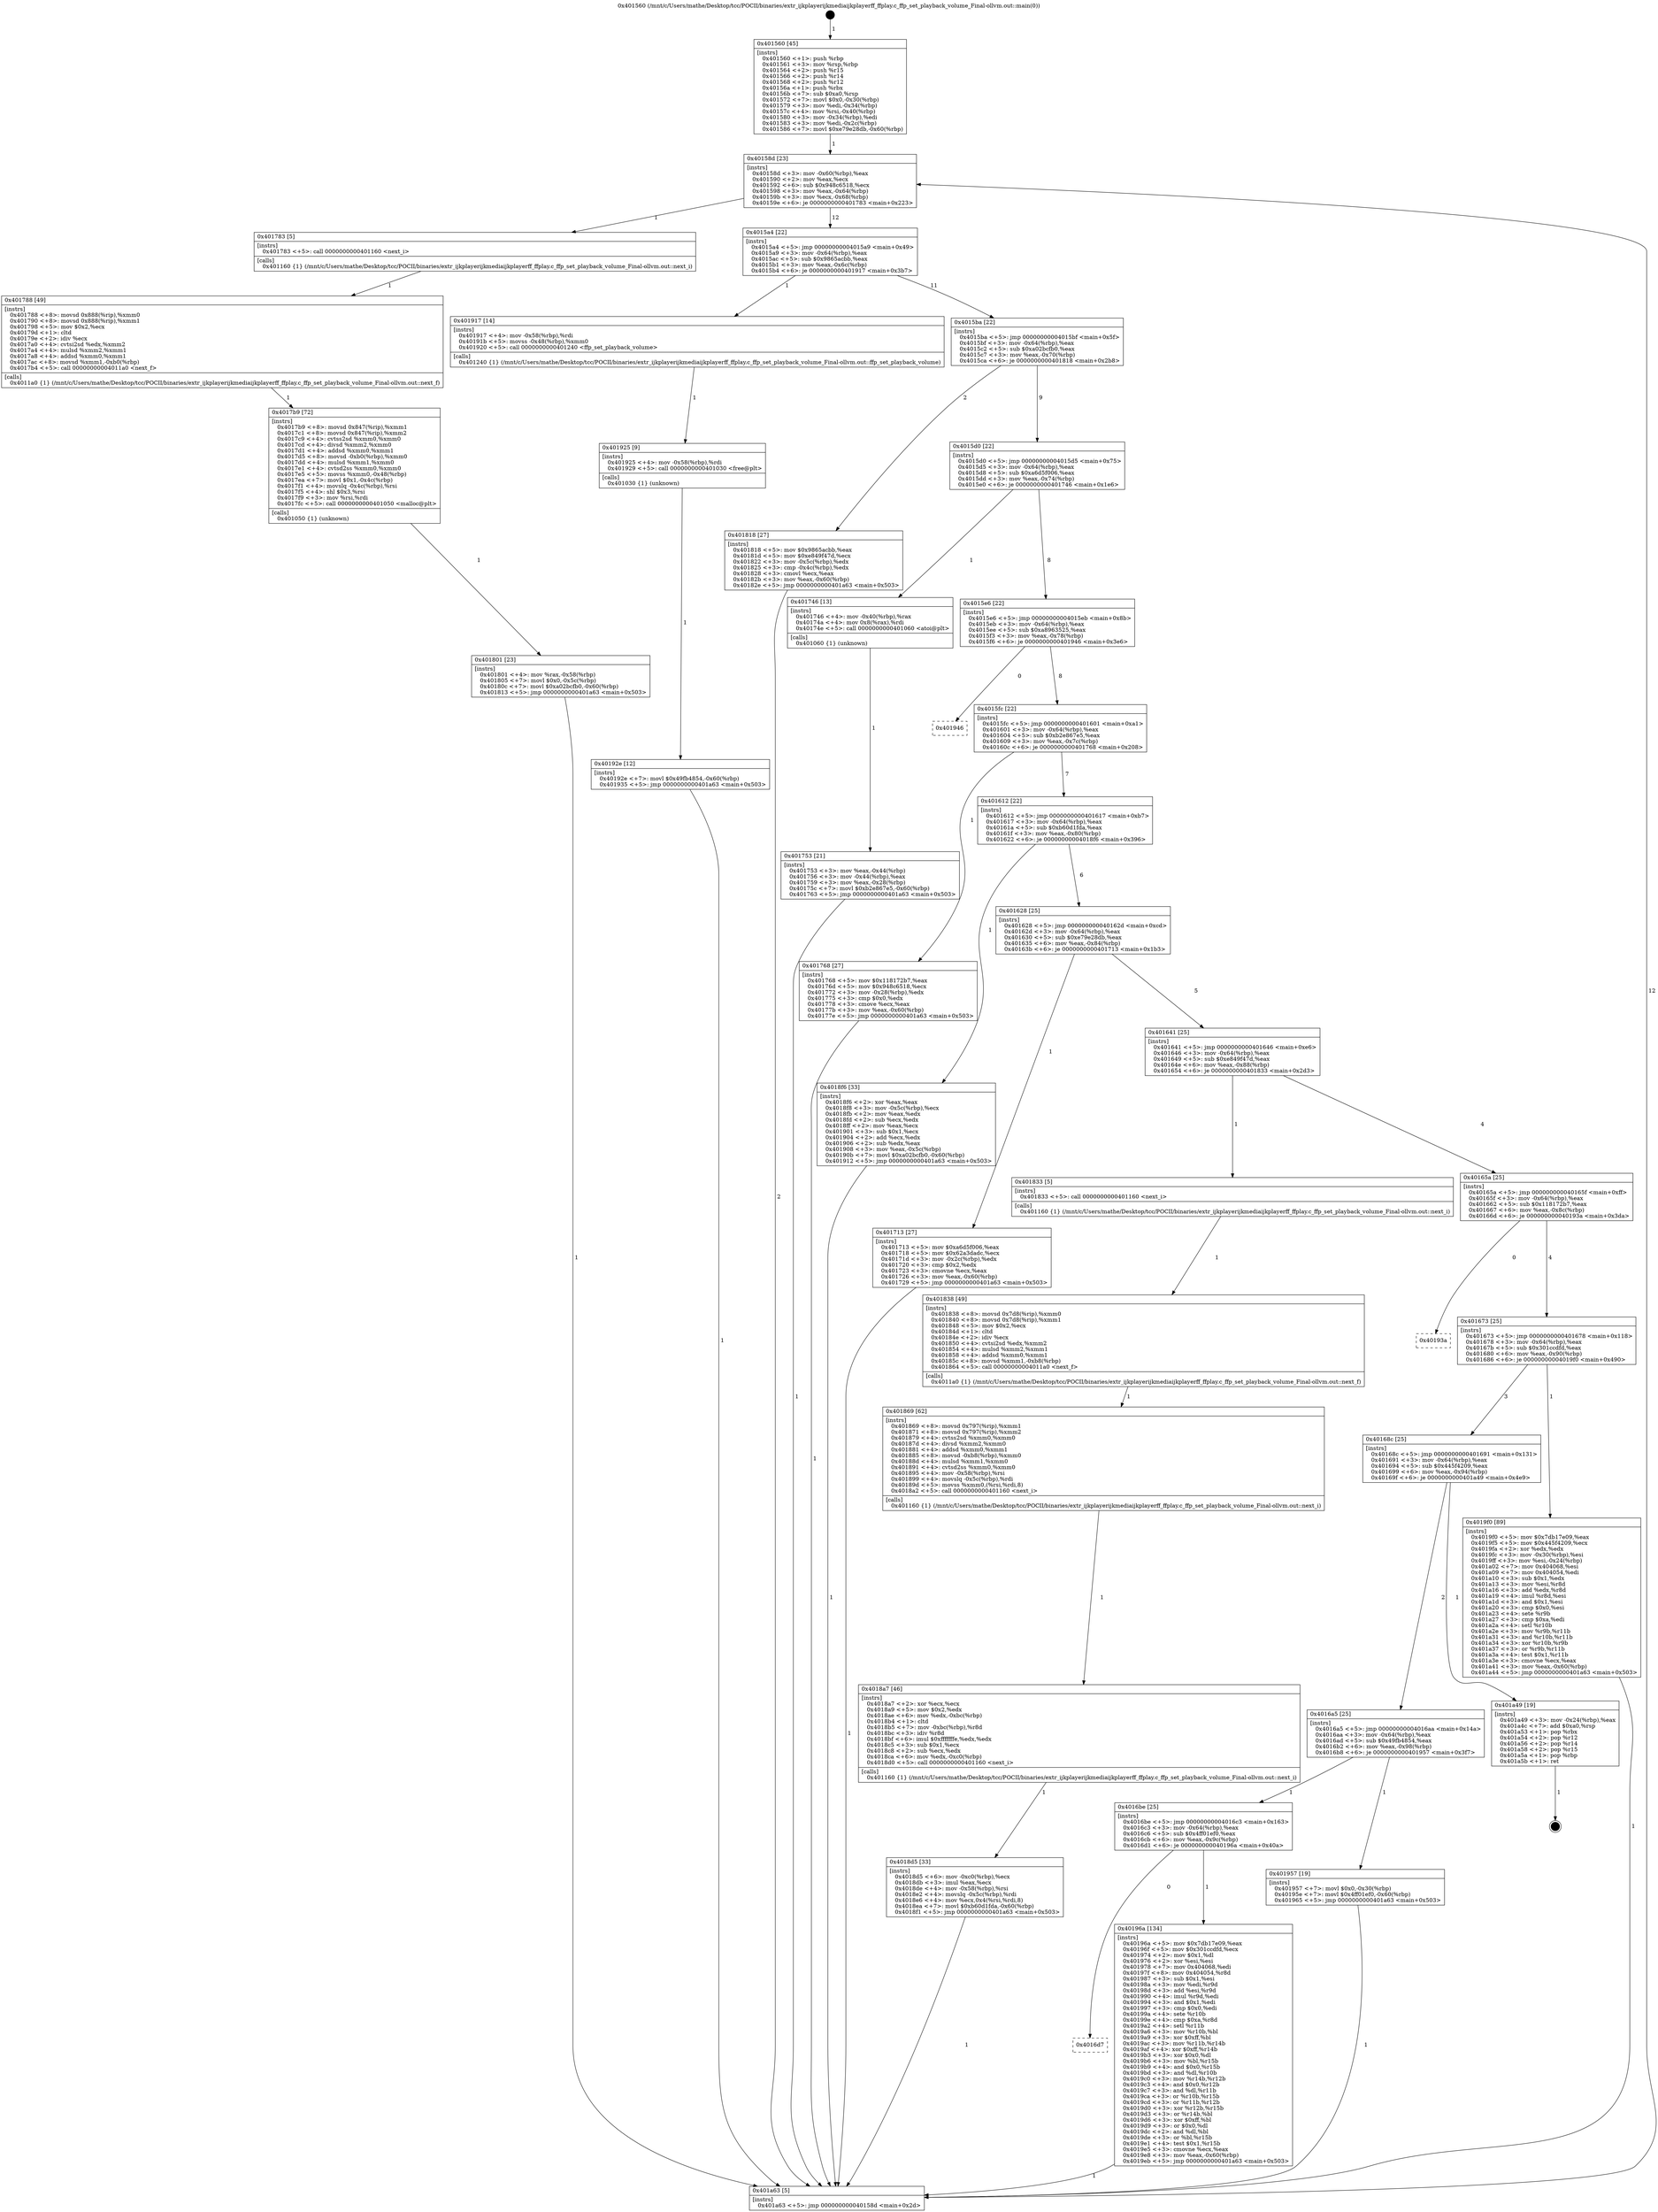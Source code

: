 digraph "0x401560" {
  label = "0x401560 (/mnt/c/Users/mathe/Desktop/tcc/POCII/binaries/extr_ijkplayerijkmediaijkplayerff_ffplay.c_ffp_set_playback_volume_Final-ollvm.out::main(0))"
  labelloc = "t"
  node[shape=record]

  Entry [label="",width=0.3,height=0.3,shape=circle,fillcolor=black,style=filled]
  "0x40158d" [label="{
     0x40158d [23]\l
     | [instrs]\l
     &nbsp;&nbsp;0x40158d \<+3\>: mov -0x60(%rbp),%eax\l
     &nbsp;&nbsp;0x401590 \<+2\>: mov %eax,%ecx\l
     &nbsp;&nbsp;0x401592 \<+6\>: sub $0x948c6518,%ecx\l
     &nbsp;&nbsp;0x401598 \<+3\>: mov %eax,-0x64(%rbp)\l
     &nbsp;&nbsp;0x40159b \<+3\>: mov %ecx,-0x68(%rbp)\l
     &nbsp;&nbsp;0x40159e \<+6\>: je 0000000000401783 \<main+0x223\>\l
  }"]
  "0x401783" [label="{
     0x401783 [5]\l
     | [instrs]\l
     &nbsp;&nbsp;0x401783 \<+5\>: call 0000000000401160 \<next_i\>\l
     | [calls]\l
     &nbsp;&nbsp;0x401160 \{1\} (/mnt/c/Users/mathe/Desktop/tcc/POCII/binaries/extr_ijkplayerijkmediaijkplayerff_ffplay.c_ffp_set_playback_volume_Final-ollvm.out::next_i)\l
  }"]
  "0x4015a4" [label="{
     0x4015a4 [22]\l
     | [instrs]\l
     &nbsp;&nbsp;0x4015a4 \<+5\>: jmp 00000000004015a9 \<main+0x49\>\l
     &nbsp;&nbsp;0x4015a9 \<+3\>: mov -0x64(%rbp),%eax\l
     &nbsp;&nbsp;0x4015ac \<+5\>: sub $0x9865acbb,%eax\l
     &nbsp;&nbsp;0x4015b1 \<+3\>: mov %eax,-0x6c(%rbp)\l
     &nbsp;&nbsp;0x4015b4 \<+6\>: je 0000000000401917 \<main+0x3b7\>\l
  }"]
  Exit [label="",width=0.3,height=0.3,shape=circle,fillcolor=black,style=filled,peripheries=2]
  "0x401917" [label="{
     0x401917 [14]\l
     | [instrs]\l
     &nbsp;&nbsp;0x401917 \<+4\>: mov -0x58(%rbp),%rdi\l
     &nbsp;&nbsp;0x40191b \<+5\>: movss -0x48(%rbp),%xmm0\l
     &nbsp;&nbsp;0x401920 \<+5\>: call 0000000000401240 \<ffp_set_playback_volume\>\l
     | [calls]\l
     &nbsp;&nbsp;0x401240 \{1\} (/mnt/c/Users/mathe/Desktop/tcc/POCII/binaries/extr_ijkplayerijkmediaijkplayerff_ffplay.c_ffp_set_playback_volume_Final-ollvm.out::ffp_set_playback_volume)\l
  }"]
  "0x4015ba" [label="{
     0x4015ba [22]\l
     | [instrs]\l
     &nbsp;&nbsp;0x4015ba \<+5\>: jmp 00000000004015bf \<main+0x5f\>\l
     &nbsp;&nbsp;0x4015bf \<+3\>: mov -0x64(%rbp),%eax\l
     &nbsp;&nbsp;0x4015c2 \<+5\>: sub $0xa02bcfb0,%eax\l
     &nbsp;&nbsp;0x4015c7 \<+3\>: mov %eax,-0x70(%rbp)\l
     &nbsp;&nbsp;0x4015ca \<+6\>: je 0000000000401818 \<main+0x2b8\>\l
  }"]
  "0x4016d7" [label="{
     0x4016d7\l
  }", style=dashed]
  "0x401818" [label="{
     0x401818 [27]\l
     | [instrs]\l
     &nbsp;&nbsp;0x401818 \<+5\>: mov $0x9865acbb,%eax\l
     &nbsp;&nbsp;0x40181d \<+5\>: mov $0xe849f47d,%ecx\l
     &nbsp;&nbsp;0x401822 \<+3\>: mov -0x5c(%rbp),%edx\l
     &nbsp;&nbsp;0x401825 \<+3\>: cmp -0x4c(%rbp),%edx\l
     &nbsp;&nbsp;0x401828 \<+3\>: cmovl %ecx,%eax\l
     &nbsp;&nbsp;0x40182b \<+3\>: mov %eax,-0x60(%rbp)\l
     &nbsp;&nbsp;0x40182e \<+5\>: jmp 0000000000401a63 \<main+0x503\>\l
  }"]
  "0x4015d0" [label="{
     0x4015d0 [22]\l
     | [instrs]\l
     &nbsp;&nbsp;0x4015d0 \<+5\>: jmp 00000000004015d5 \<main+0x75\>\l
     &nbsp;&nbsp;0x4015d5 \<+3\>: mov -0x64(%rbp),%eax\l
     &nbsp;&nbsp;0x4015d8 \<+5\>: sub $0xa6d5f006,%eax\l
     &nbsp;&nbsp;0x4015dd \<+3\>: mov %eax,-0x74(%rbp)\l
     &nbsp;&nbsp;0x4015e0 \<+6\>: je 0000000000401746 \<main+0x1e6\>\l
  }"]
  "0x40196a" [label="{
     0x40196a [134]\l
     | [instrs]\l
     &nbsp;&nbsp;0x40196a \<+5\>: mov $0x7db17e09,%eax\l
     &nbsp;&nbsp;0x40196f \<+5\>: mov $0x301ccdfd,%ecx\l
     &nbsp;&nbsp;0x401974 \<+2\>: mov $0x1,%dl\l
     &nbsp;&nbsp;0x401976 \<+2\>: xor %esi,%esi\l
     &nbsp;&nbsp;0x401978 \<+7\>: mov 0x404068,%edi\l
     &nbsp;&nbsp;0x40197f \<+8\>: mov 0x404054,%r8d\l
     &nbsp;&nbsp;0x401987 \<+3\>: sub $0x1,%esi\l
     &nbsp;&nbsp;0x40198a \<+3\>: mov %edi,%r9d\l
     &nbsp;&nbsp;0x40198d \<+3\>: add %esi,%r9d\l
     &nbsp;&nbsp;0x401990 \<+4\>: imul %r9d,%edi\l
     &nbsp;&nbsp;0x401994 \<+3\>: and $0x1,%edi\l
     &nbsp;&nbsp;0x401997 \<+3\>: cmp $0x0,%edi\l
     &nbsp;&nbsp;0x40199a \<+4\>: sete %r10b\l
     &nbsp;&nbsp;0x40199e \<+4\>: cmp $0xa,%r8d\l
     &nbsp;&nbsp;0x4019a2 \<+4\>: setl %r11b\l
     &nbsp;&nbsp;0x4019a6 \<+3\>: mov %r10b,%bl\l
     &nbsp;&nbsp;0x4019a9 \<+3\>: xor $0xff,%bl\l
     &nbsp;&nbsp;0x4019ac \<+3\>: mov %r11b,%r14b\l
     &nbsp;&nbsp;0x4019af \<+4\>: xor $0xff,%r14b\l
     &nbsp;&nbsp;0x4019b3 \<+3\>: xor $0x0,%dl\l
     &nbsp;&nbsp;0x4019b6 \<+3\>: mov %bl,%r15b\l
     &nbsp;&nbsp;0x4019b9 \<+4\>: and $0x0,%r15b\l
     &nbsp;&nbsp;0x4019bd \<+3\>: and %dl,%r10b\l
     &nbsp;&nbsp;0x4019c0 \<+3\>: mov %r14b,%r12b\l
     &nbsp;&nbsp;0x4019c3 \<+4\>: and $0x0,%r12b\l
     &nbsp;&nbsp;0x4019c7 \<+3\>: and %dl,%r11b\l
     &nbsp;&nbsp;0x4019ca \<+3\>: or %r10b,%r15b\l
     &nbsp;&nbsp;0x4019cd \<+3\>: or %r11b,%r12b\l
     &nbsp;&nbsp;0x4019d0 \<+3\>: xor %r12b,%r15b\l
     &nbsp;&nbsp;0x4019d3 \<+3\>: or %r14b,%bl\l
     &nbsp;&nbsp;0x4019d6 \<+3\>: xor $0xff,%bl\l
     &nbsp;&nbsp;0x4019d9 \<+3\>: or $0x0,%dl\l
     &nbsp;&nbsp;0x4019dc \<+2\>: and %dl,%bl\l
     &nbsp;&nbsp;0x4019de \<+3\>: or %bl,%r15b\l
     &nbsp;&nbsp;0x4019e1 \<+4\>: test $0x1,%r15b\l
     &nbsp;&nbsp;0x4019e5 \<+3\>: cmovne %ecx,%eax\l
     &nbsp;&nbsp;0x4019e8 \<+3\>: mov %eax,-0x60(%rbp)\l
     &nbsp;&nbsp;0x4019eb \<+5\>: jmp 0000000000401a63 \<main+0x503\>\l
  }"]
  "0x401746" [label="{
     0x401746 [13]\l
     | [instrs]\l
     &nbsp;&nbsp;0x401746 \<+4\>: mov -0x40(%rbp),%rax\l
     &nbsp;&nbsp;0x40174a \<+4\>: mov 0x8(%rax),%rdi\l
     &nbsp;&nbsp;0x40174e \<+5\>: call 0000000000401060 \<atoi@plt\>\l
     | [calls]\l
     &nbsp;&nbsp;0x401060 \{1\} (unknown)\l
  }"]
  "0x4015e6" [label="{
     0x4015e6 [22]\l
     | [instrs]\l
     &nbsp;&nbsp;0x4015e6 \<+5\>: jmp 00000000004015eb \<main+0x8b\>\l
     &nbsp;&nbsp;0x4015eb \<+3\>: mov -0x64(%rbp),%eax\l
     &nbsp;&nbsp;0x4015ee \<+5\>: sub $0xa8963525,%eax\l
     &nbsp;&nbsp;0x4015f3 \<+3\>: mov %eax,-0x78(%rbp)\l
     &nbsp;&nbsp;0x4015f6 \<+6\>: je 0000000000401946 \<main+0x3e6\>\l
  }"]
  "0x4016be" [label="{
     0x4016be [25]\l
     | [instrs]\l
     &nbsp;&nbsp;0x4016be \<+5\>: jmp 00000000004016c3 \<main+0x163\>\l
     &nbsp;&nbsp;0x4016c3 \<+3\>: mov -0x64(%rbp),%eax\l
     &nbsp;&nbsp;0x4016c6 \<+5\>: sub $0x4ff01ef0,%eax\l
     &nbsp;&nbsp;0x4016cb \<+6\>: mov %eax,-0x9c(%rbp)\l
     &nbsp;&nbsp;0x4016d1 \<+6\>: je 000000000040196a \<main+0x40a\>\l
  }"]
  "0x401946" [label="{
     0x401946\l
  }", style=dashed]
  "0x4015fc" [label="{
     0x4015fc [22]\l
     | [instrs]\l
     &nbsp;&nbsp;0x4015fc \<+5\>: jmp 0000000000401601 \<main+0xa1\>\l
     &nbsp;&nbsp;0x401601 \<+3\>: mov -0x64(%rbp),%eax\l
     &nbsp;&nbsp;0x401604 \<+5\>: sub $0xb2e867e5,%eax\l
     &nbsp;&nbsp;0x401609 \<+3\>: mov %eax,-0x7c(%rbp)\l
     &nbsp;&nbsp;0x40160c \<+6\>: je 0000000000401768 \<main+0x208\>\l
  }"]
  "0x401957" [label="{
     0x401957 [19]\l
     | [instrs]\l
     &nbsp;&nbsp;0x401957 \<+7\>: movl $0x0,-0x30(%rbp)\l
     &nbsp;&nbsp;0x40195e \<+7\>: movl $0x4ff01ef0,-0x60(%rbp)\l
     &nbsp;&nbsp;0x401965 \<+5\>: jmp 0000000000401a63 \<main+0x503\>\l
  }"]
  "0x401768" [label="{
     0x401768 [27]\l
     | [instrs]\l
     &nbsp;&nbsp;0x401768 \<+5\>: mov $0x118172b7,%eax\l
     &nbsp;&nbsp;0x40176d \<+5\>: mov $0x948c6518,%ecx\l
     &nbsp;&nbsp;0x401772 \<+3\>: mov -0x28(%rbp),%edx\l
     &nbsp;&nbsp;0x401775 \<+3\>: cmp $0x0,%edx\l
     &nbsp;&nbsp;0x401778 \<+3\>: cmove %ecx,%eax\l
     &nbsp;&nbsp;0x40177b \<+3\>: mov %eax,-0x60(%rbp)\l
     &nbsp;&nbsp;0x40177e \<+5\>: jmp 0000000000401a63 \<main+0x503\>\l
  }"]
  "0x401612" [label="{
     0x401612 [22]\l
     | [instrs]\l
     &nbsp;&nbsp;0x401612 \<+5\>: jmp 0000000000401617 \<main+0xb7\>\l
     &nbsp;&nbsp;0x401617 \<+3\>: mov -0x64(%rbp),%eax\l
     &nbsp;&nbsp;0x40161a \<+5\>: sub $0xb60d1fda,%eax\l
     &nbsp;&nbsp;0x40161f \<+3\>: mov %eax,-0x80(%rbp)\l
     &nbsp;&nbsp;0x401622 \<+6\>: je 00000000004018f6 \<main+0x396\>\l
  }"]
  "0x4016a5" [label="{
     0x4016a5 [25]\l
     | [instrs]\l
     &nbsp;&nbsp;0x4016a5 \<+5\>: jmp 00000000004016aa \<main+0x14a\>\l
     &nbsp;&nbsp;0x4016aa \<+3\>: mov -0x64(%rbp),%eax\l
     &nbsp;&nbsp;0x4016ad \<+5\>: sub $0x49fb4854,%eax\l
     &nbsp;&nbsp;0x4016b2 \<+6\>: mov %eax,-0x98(%rbp)\l
     &nbsp;&nbsp;0x4016b8 \<+6\>: je 0000000000401957 \<main+0x3f7\>\l
  }"]
  "0x4018f6" [label="{
     0x4018f6 [33]\l
     | [instrs]\l
     &nbsp;&nbsp;0x4018f6 \<+2\>: xor %eax,%eax\l
     &nbsp;&nbsp;0x4018f8 \<+3\>: mov -0x5c(%rbp),%ecx\l
     &nbsp;&nbsp;0x4018fb \<+2\>: mov %eax,%edx\l
     &nbsp;&nbsp;0x4018fd \<+2\>: sub %ecx,%edx\l
     &nbsp;&nbsp;0x4018ff \<+2\>: mov %eax,%ecx\l
     &nbsp;&nbsp;0x401901 \<+3\>: sub $0x1,%ecx\l
     &nbsp;&nbsp;0x401904 \<+2\>: add %ecx,%edx\l
     &nbsp;&nbsp;0x401906 \<+2\>: sub %edx,%eax\l
     &nbsp;&nbsp;0x401908 \<+3\>: mov %eax,-0x5c(%rbp)\l
     &nbsp;&nbsp;0x40190b \<+7\>: movl $0xa02bcfb0,-0x60(%rbp)\l
     &nbsp;&nbsp;0x401912 \<+5\>: jmp 0000000000401a63 \<main+0x503\>\l
  }"]
  "0x401628" [label="{
     0x401628 [25]\l
     | [instrs]\l
     &nbsp;&nbsp;0x401628 \<+5\>: jmp 000000000040162d \<main+0xcd\>\l
     &nbsp;&nbsp;0x40162d \<+3\>: mov -0x64(%rbp),%eax\l
     &nbsp;&nbsp;0x401630 \<+5\>: sub $0xe79e28db,%eax\l
     &nbsp;&nbsp;0x401635 \<+6\>: mov %eax,-0x84(%rbp)\l
     &nbsp;&nbsp;0x40163b \<+6\>: je 0000000000401713 \<main+0x1b3\>\l
  }"]
  "0x401a49" [label="{
     0x401a49 [19]\l
     | [instrs]\l
     &nbsp;&nbsp;0x401a49 \<+3\>: mov -0x24(%rbp),%eax\l
     &nbsp;&nbsp;0x401a4c \<+7\>: add $0xa0,%rsp\l
     &nbsp;&nbsp;0x401a53 \<+1\>: pop %rbx\l
     &nbsp;&nbsp;0x401a54 \<+2\>: pop %r12\l
     &nbsp;&nbsp;0x401a56 \<+2\>: pop %r14\l
     &nbsp;&nbsp;0x401a58 \<+2\>: pop %r15\l
     &nbsp;&nbsp;0x401a5a \<+1\>: pop %rbp\l
     &nbsp;&nbsp;0x401a5b \<+1\>: ret\l
  }"]
  "0x401713" [label="{
     0x401713 [27]\l
     | [instrs]\l
     &nbsp;&nbsp;0x401713 \<+5\>: mov $0xa6d5f006,%eax\l
     &nbsp;&nbsp;0x401718 \<+5\>: mov $0x62a3dadc,%ecx\l
     &nbsp;&nbsp;0x40171d \<+3\>: mov -0x2c(%rbp),%edx\l
     &nbsp;&nbsp;0x401720 \<+3\>: cmp $0x2,%edx\l
     &nbsp;&nbsp;0x401723 \<+3\>: cmovne %ecx,%eax\l
     &nbsp;&nbsp;0x401726 \<+3\>: mov %eax,-0x60(%rbp)\l
     &nbsp;&nbsp;0x401729 \<+5\>: jmp 0000000000401a63 \<main+0x503\>\l
  }"]
  "0x401641" [label="{
     0x401641 [25]\l
     | [instrs]\l
     &nbsp;&nbsp;0x401641 \<+5\>: jmp 0000000000401646 \<main+0xe6\>\l
     &nbsp;&nbsp;0x401646 \<+3\>: mov -0x64(%rbp),%eax\l
     &nbsp;&nbsp;0x401649 \<+5\>: sub $0xe849f47d,%eax\l
     &nbsp;&nbsp;0x40164e \<+6\>: mov %eax,-0x88(%rbp)\l
     &nbsp;&nbsp;0x401654 \<+6\>: je 0000000000401833 \<main+0x2d3\>\l
  }"]
  "0x401a63" [label="{
     0x401a63 [5]\l
     | [instrs]\l
     &nbsp;&nbsp;0x401a63 \<+5\>: jmp 000000000040158d \<main+0x2d\>\l
  }"]
  "0x401560" [label="{
     0x401560 [45]\l
     | [instrs]\l
     &nbsp;&nbsp;0x401560 \<+1\>: push %rbp\l
     &nbsp;&nbsp;0x401561 \<+3\>: mov %rsp,%rbp\l
     &nbsp;&nbsp;0x401564 \<+2\>: push %r15\l
     &nbsp;&nbsp;0x401566 \<+2\>: push %r14\l
     &nbsp;&nbsp;0x401568 \<+2\>: push %r12\l
     &nbsp;&nbsp;0x40156a \<+1\>: push %rbx\l
     &nbsp;&nbsp;0x40156b \<+7\>: sub $0xa0,%rsp\l
     &nbsp;&nbsp;0x401572 \<+7\>: movl $0x0,-0x30(%rbp)\l
     &nbsp;&nbsp;0x401579 \<+3\>: mov %edi,-0x34(%rbp)\l
     &nbsp;&nbsp;0x40157c \<+4\>: mov %rsi,-0x40(%rbp)\l
     &nbsp;&nbsp;0x401580 \<+3\>: mov -0x34(%rbp),%edi\l
     &nbsp;&nbsp;0x401583 \<+3\>: mov %edi,-0x2c(%rbp)\l
     &nbsp;&nbsp;0x401586 \<+7\>: movl $0xe79e28db,-0x60(%rbp)\l
  }"]
  "0x401753" [label="{
     0x401753 [21]\l
     | [instrs]\l
     &nbsp;&nbsp;0x401753 \<+3\>: mov %eax,-0x44(%rbp)\l
     &nbsp;&nbsp;0x401756 \<+3\>: mov -0x44(%rbp),%eax\l
     &nbsp;&nbsp;0x401759 \<+3\>: mov %eax,-0x28(%rbp)\l
     &nbsp;&nbsp;0x40175c \<+7\>: movl $0xb2e867e5,-0x60(%rbp)\l
     &nbsp;&nbsp;0x401763 \<+5\>: jmp 0000000000401a63 \<main+0x503\>\l
  }"]
  "0x401788" [label="{
     0x401788 [49]\l
     | [instrs]\l
     &nbsp;&nbsp;0x401788 \<+8\>: movsd 0x888(%rip),%xmm0\l
     &nbsp;&nbsp;0x401790 \<+8\>: movsd 0x888(%rip),%xmm1\l
     &nbsp;&nbsp;0x401798 \<+5\>: mov $0x2,%ecx\l
     &nbsp;&nbsp;0x40179d \<+1\>: cltd\l
     &nbsp;&nbsp;0x40179e \<+2\>: idiv %ecx\l
     &nbsp;&nbsp;0x4017a0 \<+4\>: cvtsi2sd %edx,%xmm2\l
     &nbsp;&nbsp;0x4017a4 \<+4\>: mulsd %xmm2,%xmm1\l
     &nbsp;&nbsp;0x4017a8 \<+4\>: addsd %xmm0,%xmm1\l
     &nbsp;&nbsp;0x4017ac \<+8\>: movsd %xmm1,-0xb0(%rbp)\l
     &nbsp;&nbsp;0x4017b4 \<+5\>: call 00000000004011a0 \<next_f\>\l
     | [calls]\l
     &nbsp;&nbsp;0x4011a0 \{1\} (/mnt/c/Users/mathe/Desktop/tcc/POCII/binaries/extr_ijkplayerijkmediaijkplayerff_ffplay.c_ffp_set_playback_volume_Final-ollvm.out::next_f)\l
  }"]
  "0x4017b9" [label="{
     0x4017b9 [72]\l
     | [instrs]\l
     &nbsp;&nbsp;0x4017b9 \<+8\>: movsd 0x847(%rip),%xmm1\l
     &nbsp;&nbsp;0x4017c1 \<+8\>: movsd 0x847(%rip),%xmm2\l
     &nbsp;&nbsp;0x4017c9 \<+4\>: cvtss2sd %xmm0,%xmm0\l
     &nbsp;&nbsp;0x4017cd \<+4\>: divsd %xmm2,%xmm0\l
     &nbsp;&nbsp;0x4017d1 \<+4\>: addsd %xmm0,%xmm1\l
     &nbsp;&nbsp;0x4017d5 \<+8\>: movsd -0xb0(%rbp),%xmm0\l
     &nbsp;&nbsp;0x4017dd \<+4\>: mulsd %xmm1,%xmm0\l
     &nbsp;&nbsp;0x4017e1 \<+4\>: cvtsd2ss %xmm0,%xmm0\l
     &nbsp;&nbsp;0x4017e5 \<+5\>: movss %xmm0,-0x48(%rbp)\l
     &nbsp;&nbsp;0x4017ea \<+7\>: movl $0x1,-0x4c(%rbp)\l
     &nbsp;&nbsp;0x4017f1 \<+4\>: movslq -0x4c(%rbp),%rsi\l
     &nbsp;&nbsp;0x4017f5 \<+4\>: shl $0x3,%rsi\l
     &nbsp;&nbsp;0x4017f9 \<+3\>: mov %rsi,%rdi\l
     &nbsp;&nbsp;0x4017fc \<+5\>: call 0000000000401050 \<malloc@plt\>\l
     | [calls]\l
     &nbsp;&nbsp;0x401050 \{1\} (unknown)\l
  }"]
  "0x401801" [label="{
     0x401801 [23]\l
     | [instrs]\l
     &nbsp;&nbsp;0x401801 \<+4\>: mov %rax,-0x58(%rbp)\l
     &nbsp;&nbsp;0x401805 \<+7\>: movl $0x0,-0x5c(%rbp)\l
     &nbsp;&nbsp;0x40180c \<+7\>: movl $0xa02bcfb0,-0x60(%rbp)\l
     &nbsp;&nbsp;0x401813 \<+5\>: jmp 0000000000401a63 \<main+0x503\>\l
  }"]
  "0x40168c" [label="{
     0x40168c [25]\l
     | [instrs]\l
     &nbsp;&nbsp;0x40168c \<+5\>: jmp 0000000000401691 \<main+0x131\>\l
     &nbsp;&nbsp;0x401691 \<+3\>: mov -0x64(%rbp),%eax\l
     &nbsp;&nbsp;0x401694 \<+5\>: sub $0x445f4209,%eax\l
     &nbsp;&nbsp;0x401699 \<+6\>: mov %eax,-0x94(%rbp)\l
     &nbsp;&nbsp;0x40169f \<+6\>: je 0000000000401a49 \<main+0x4e9\>\l
  }"]
  "0x401833" [label="{
     0x401833 [5]\l
     | [instrs]\l
     &nbsp;&nbsp;0x401833 \<+5\>: call 0000000000401160 \<next_i\>\l
     | [calls]\l
     &nbsp;&nbsp;0x401160 \{1\} (/mnt/c/Users/mathe/Desktop/tcc/POCII/binaries/extr_ijkplayerijkmediaijkplayerff_ffplay.c_ffp_set_playback_volume_Final-ollvm.out::next_i)\l
  }"]
  "0x40165a" [label="{
     0x40165a [25]\l
     | [instrs]\l
     &nbsp;&nbsp;0x40165a \<+5\>: jmp 000000000040165f \<main+0xff\>\l
     &nbsp;&nbsp;0x40165f \<+3\>: mov -0x64(%rbp),%eax\l
     &nbsp;&nbsp;0x401662 \<+5\>: sub $0x118172b7,%eax\l
     &nbsp;&nbsp;0x401667 \<+6\>: mov %eax,-0x8c(%rbp)\l
     &nbsp;&nbsp;0x40166d \<+6\>: je 000000000040193a \<main+0x3da\>\l
  }"]
  "0x401838" [label="{
     0x401838 [49]\l
     | [instrs]\l
     &nbsp;&nbsp;0x401838 \<+8\>: movsd 0x7d8(%rip),%xmm0\l
     &nbsp;&nbsp;0x401840 \<+8\>: movsd 0x7d8(%rip),%xmm1\l
     &nbsp;&nbsp;0x401848 \<+5\>: mov $0x2,%ecx\l
     &nbsp;&nbsp;0x40184d \<+1\>: cltd\l
     &nbsp;&nbsp;0x40184e \<+2\>: idiv %ecx\l
     &nbsp;&nbsp;0x401850 \<+4\>: cvtsi2sd %edx,%xmm2\l
     &nbsp;&nbsp;0x401854 \<+4\>: mulsd %xmm2,%xmm1\l
     &nbsp;&nbsp;0x401858 \<+4\>: addsd %xmm0,%xmm1\l
     &nbsp;&nbsp;0x40185c \<+8\>: movsd %xmm1,-0xb8(%rbp)\l
     &nbsp;&nbsp;0x401864 \<+5\>: call 00000000004011a0 \<next_f\>\l
     | [calls]\l
     &nbsp;&nbsp;0x4011a0 \{1\} (/mnt/c/Users/mathe/Desktop/tcc/POCII/binaries/extr_ijkplayerijkmediaijkplayerff_ffplay.c_ffp_set_playback_volume_Final-ollvm.out::next_f)\l
  }"]
  "0x401869" [label="{
     0x401869 [62]\l
     | [instrs]\l
     &nbsp;&nbsp;0x401869 \<+8\>: movsd 0x797(%rip),%xmm1\l
     &nbsp;&nbsp;0x401871 \<+8\>: movsd 0x797(%rip),%xmm2\l
     &nbsp;&nbsp;0x401879 \<+4\>: cvtss2sd %xmm0,%xmm0\l
     &nbsp;&nbsp;0x40187d \<+4\>: divsd %xmm2,%xmm0\l
     &nbsp;&nbsp;0x401881 \<+4\>: addsd %xmm0,%xmm1\l
     &nbsp;&nbsp;0x401885 \<+8\>: movsd -0xb8(%rbp),%xmm0\l
     &nbsp;&nbsp;0x40188d \<+4\>: mulsd %xmm1,%xmm0\l
     &nbsp;&nbsp;0x401891 \<+4\>: cvtsd2ss %xmm0,%xmm0\l
     &nbsp;&nbsp;0x401895 \<+4\>: mov -0x58(%rbp),%rsi\l
     &nbsp;&nbsp;0x401899 \<+4\>: movslq -0x5c(%rbp),%rdi\l
     &nbsp;&nbsp;0x40189d \<+5\>: movss %xmm0,(%rsi,%rdi,8)\l
     &nbsp;&nbsp;0x4018a2 \<+5\>: call 0000000000401160 \<next_i\>\l
     | [calls]\l
     &nbsp;&nbsp;0x401160 \{1\} (/mnt/c/Users/mathe/Desktop/tcc/POCII/binaries/extr_ijkplayerijkmediaijkplayerff_ffplay.c_ffp_set_playback_volume_Final-ollvm.out::next_i)\l
  }"]
  "0x4018a7" [label="{
     0x4018a7 [46]\l
     | [instrs]\l
     &nbsp;&nbsp;0x4018a7 \<+2\>: xor %ecx,%ecx\l
     &nbsp;&nbsp;0x4018a9 \<+5\>: mov $0x2,%edx\l
     &nbsp;&nbsp;0x4018ae \<+6\>: mov %edx,-0xbc(%rbp)\l
     &nbsp;&nbsp;0x4018b4 \<+1\>: cltd\l
     &nbsp;&nbsp;0x4018b5 \<+7\>: mov -0xbc(%rbp),%r8d\l
     &nbsp;&nbsp;0x4018bc \<+3\>: idiv %r8d\l
     &nbsp;&nbsp;0x4018bf \<+6\>: imul $0xfffffffe,%edx,%edx\l
     &nbsp;&nbsp;0x4018c5 \<+3\>: sub $0x1,%ecx\l
     &nbsp;&nbsp;0x4018c8 \<+2\>: sub %ecx,%edx\l
     &nbsp;&nbsp;0x4018ca \<+6\>: mov %edx,-0xc0(%rbp)\l
     &nbsp;&nbsp;0x4018d0 \<+5\>: call 0000000000401160 \<next_i\>\l
     | [calls]\l
     &nbsp;&nbsp;0x401160 \{1\} (/mnt/c/Users/mathe/Desktop/tcc/POCII/binaries/extr_ijkplayerijkmediaijkplayerff_ffplay.c_ffp_set_playback_volume_Final-ollvm.out::next_i)\l
  }"]
  "0x4018d5" [label="{
     0x4018d5 [33]\l
     | [instrs]\l
     &nbsp;&nbsp;0x4018d5 \<+6\>: mov -0xc0(%rbp),%ecx\l
     &nbsp;&nbsp;0x4018db \<+3\>: imul %eax,%ecx\l
     &nbsp;&nbsp;0x4018de \<+4\>: mov -0x58(%rbp),%rsi\l
     &nbsp;&nbsp;0x4018e2 \<+4\>: movslq -0x5c(%rbp),%rdi\l
     &nbsp;&nbsp;0x4018e6 \<+4\>: mov %ecx,0x4(%rsi,%rdi,8)\l
     &nbsp;&nbsp;0x4018ea \<+7\>: movl $0xb60d1fda,-0x60(%rbp)\l
     &nbsp;&nbsp;0x4018f1 \<+5\>: jmp 0000000000401a63 \<main+0x503\>\l
  }"]
  "0x401925" [label="{
     0x401925 [9]\l
     | [instrs]\l
     &nbsp;&nbsp;0x401925 \<+4\>: mov -0x58(%rbp),%rdi\l
     &nbsp;&nbsp;0x401929 \<+5\>: call 0000000000401030 \<free@plt\>\l
     | [calls]\l
     &nbsp;&nbsp;0x401030 \{1\} (unknown)\l
  }"]
  "0x40192e" [label="{
     0x40192e [12]\l
     | [instrs]\l
     &nbsp;&nbsp;0x40192e \<+7\>: movl $0x49fb4854,-0x60(%rbp)\l
     &nbsp;&nbsp;0x401935 \<+5\>: jmp 0000000000401a63 \<main+0x503\>\l
  }"]
  "0x4019f0" [label="{
     0x4019f0 [89]\l
     | [instrs]\l
     &nbsp;&nbsp;0x4019f0 \<+5\>: mov $0x7db17e09,%eax\l
     &nbsp;&nbsp;0x4019f5 \<+5\>: mov $0x445f4209,%ecx\l
     &nbsp;&nbsp;0x4019fa \<+2\>: xor %edx,%edx\l
     &nbsp;&nbsp;0x4019fc \<+3\>: mov -0x30(%rbp),%esi\l
     &nbsp;&nbsp;0x4019ff \<+3\>: mov %esi,-0x24(%rbp)\l
     &nbsp;&nbsp;0x401a02 \<+7\>: mov 0x404068,%esi\l
     &nbsp;&nbsp;0x401a09 \<+7\>: mov 0x404054,%edi\l
     &nbsp;&nbsp;0x401a10 \<+3\>: sub $0x1,%edx\l
     &nbsp;&nbsp;0x401a13 \<+3\>: mov %esi,%r8d\l
     &nbsp;&nbsp;0x401a16 \<+3\>: add %edx,%r8d\l
     &nbsp;&nbsp;0x401a19 \<+4\>: imul %r8d,%esi\l
     &nbsp;&nbsp;0x401a1d \<+3\>: and $0x1,%esi\l
     &nbsp;&nbsp;0x401a20 \<+3\>: cmp $0x0,%esi\l
     &nbsp;&nbsp;0x401a23 \<+4\>: sete %r9b\l
     &nbsp;&nbsp;0x401a27 \<+3\>: cmp $0xa,%edi\l
     &nbsp;&nbsp;0x401a2a \<+4\>: setl %r10b\l
     &nbsp;&nbsp;0x401a2e \<+3\>: mov %r9b,%r11b\l
     &nbsp;&nbsp;0x401a31 \<+3\>: and %r10b,%r11b\l
     &nbsp;&nbsp;0x401a34 \<+3\>: xor %r10b,%r9b\l
     &nbsp;&nbsp;0x401a37 \<+3\>: or %r9b,%r11b\l
     &nbsp;&nbsp;0x401a3a \<+4\>: test $0x1,%r11b\l
     &nbsp;&nbsp;0x401a3e \<+3\>: cmovne %ecx,%eax\l
     &nbsp;&nbsp;0x401a41 \<+3\>: mov %eax,-0x60(%rbp)\l
     &nbsp;&nbsp;0x401a44 \<+5\>: jmp 0000000000401a63 \<main+0x503\>\l
  }"]
  "0x40193a" [label="{
     0x40193a\l
  }", style=dashed]
  "0x401673" [label="{
     0x401673 [25]\l
     | [instrs]\l
     &nbsp;&nbsp;0x401673 \<+5\>: jmp 0000000000401678 \<main+0x118\>\l
     &nbsp;&nbsp;0x401678 \<+3\>: mov -0x64(%rbp),%eax\l
     &nbsp;&nbsp;0x40167b \<+5\>: sub $0x301ccdfd,%eax\l
     &nbsp;&nbsp;0x401680 \<+6\>: mov %eax,-0x90(%rbp)\l
     &nbsp;&nbsp;0x401686 \<+6\>: je 00000000004019f0 \<main+0x490\>\l
  }"]
  Entry -> "0x401560" [label=" 1"]
  "0x40158d" -> "0x401783" [label=" 1"]
  "0x40158d" -> "0x4015a4" [label=" 12"]
  "0x401a49" -> Exit [label=" 1"]
  "0x4015a4" -> "0x401917" [label=" 1"]
  "0x4015a4" -> "0x4015ba" [label=" 11"]
  "0x4019f0" -> "0x401a63" [label=" 1"]
  "0x4015ba" -> "0x401818" [label=" 2"]
  "0x4015ba" -> "0x4015d0" [label=" 9"]
  "0x40196a" -> "0x401a63" [label=" 1"]
  "0x4015d0" -> "0x401746" [label=" 1"]
  "0x4015d0" -> "0x4015e6" [label=" 8"]
  "0x4016be" -> "0x4016d7" [label=" 0"]
  "0x4015e6" -> "0x401946" [label=" 0"]
  "0x4015e6" -> "0x4015fc" [label=" 8"]
  "0x4016be" -> "0x40196a" [label=" 1"]
  "0x4015fc" -> "0x401768" [label=" 1"]
  "0x4015fc" -> "0x401612" [label=" 7"]
  "0x401957" -> "0x401a63" [label=" 1"]
  "0x401612" -> "0x4018f6" [label=" 1"]
  "0x401612" -> "0x401628" [label=" 6"]
  "0x4016a5" -> "0x401957" [label=" 1"]
  "0x401628" -> "0x401713" [label=" 1"]
  "0x401628" -> "0x401641" [label=" 5"]
  "0x401713" -> "0x401a63" [label=" 1"]
  "0x401560" -> "0x40158d" [label=" 1"]
  "0x401a63" -> "0x40158d" [label=" 12"]
  "0x401746" -> "0x401753" [label=" 1"]
  "0x401753" -> "0x401a63" [label=" 1"]
  "0x401768" -> "0x401a63" [label=" 1"]
  "0x401783" -> "0x401788" [label=" 1"]
  "0x401788" -> "0x4017b9" [label=" 1"]
  "0x4017b9" -> "0x401801" [label=" 1"]
  "0x401801" -> "0x401a63" [label=" 1"]
  "0x401818" -> "0x401a63" [label=" 2"]
  "0x4016a5" -> "0x4016be" [label=" 1"]
  "0x401641" -> "0x401833" [label=" 1"]
  "0x401641" -> "0x40165a" [label=" 4"]
  "0x401833" -> "0x401838" [label=" 1"]
  "0x401838" -> "0x401869" [label=" 1"]
  "0x401869" -> "0x4018a7" [label=" 1"]
  "0x4018a7" -> "0x4018d5" [label=" 1"]
  "0x4018d5" -> "0x401a63" [label=" 1"]
  "0x4018f6" -> "0x401a63" [label=" 1"]
  "0x401917" -> "0x401925" [label=" 1"]
  "0x401925" -> "0x40192e" [label=" 1"]
  "0x40192e" -> "0x401a63" [label=" 1"]
  "0x40168c" -> "0x401a49" [label=" 1"]
  "0x40165a" -> "0x40193a" [label=" 0"]
  "0x40165a" -> "0x401673" [label=" 4"]
  "0x40168c" -> "0x4016a5" [label=" 2"]
  "0x401673" -> "0x4019f0" [label=" 1"]
  "0x401673" -> "0x40168c" [label=" 3"]
}
